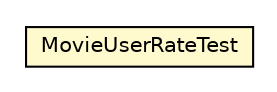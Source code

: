 #!/usr/local/bin/dot
#
# Class diagram 
# Generated by UMLGraph version 5.2 (http://www.umlgraph.org/)
#

digraph G {
	edge [fontname="Helvetica",fontsize=10,labelfontname="Helvetica",labelfontsize=10];
	node [fontname="Helvetica",fontsize=10,shape=plaintext];
	nodesep=0.25;
	ranksep=0.5;
	// it.unica.foresee.tests.MovieUserRateTest
	c1152 [label=<<table title="it.unica.foresee.tests.MovieUserRateTest" border="0" cellborder="1" cellspacing="0" cellpadding="2" port="p" bgcolor="lemonChiffon" href="./MovieUserRateTest.html">
		<tr><td><table border="0" cellspacing="0" cellpadding="1">
<tr><td align="center" balign="center"> MovieUserRateTest </td></tr>
		</table></td></tr>
		</table>>, fontname="Helvetica", fontcolor="black", fontsize=10.0];
}

